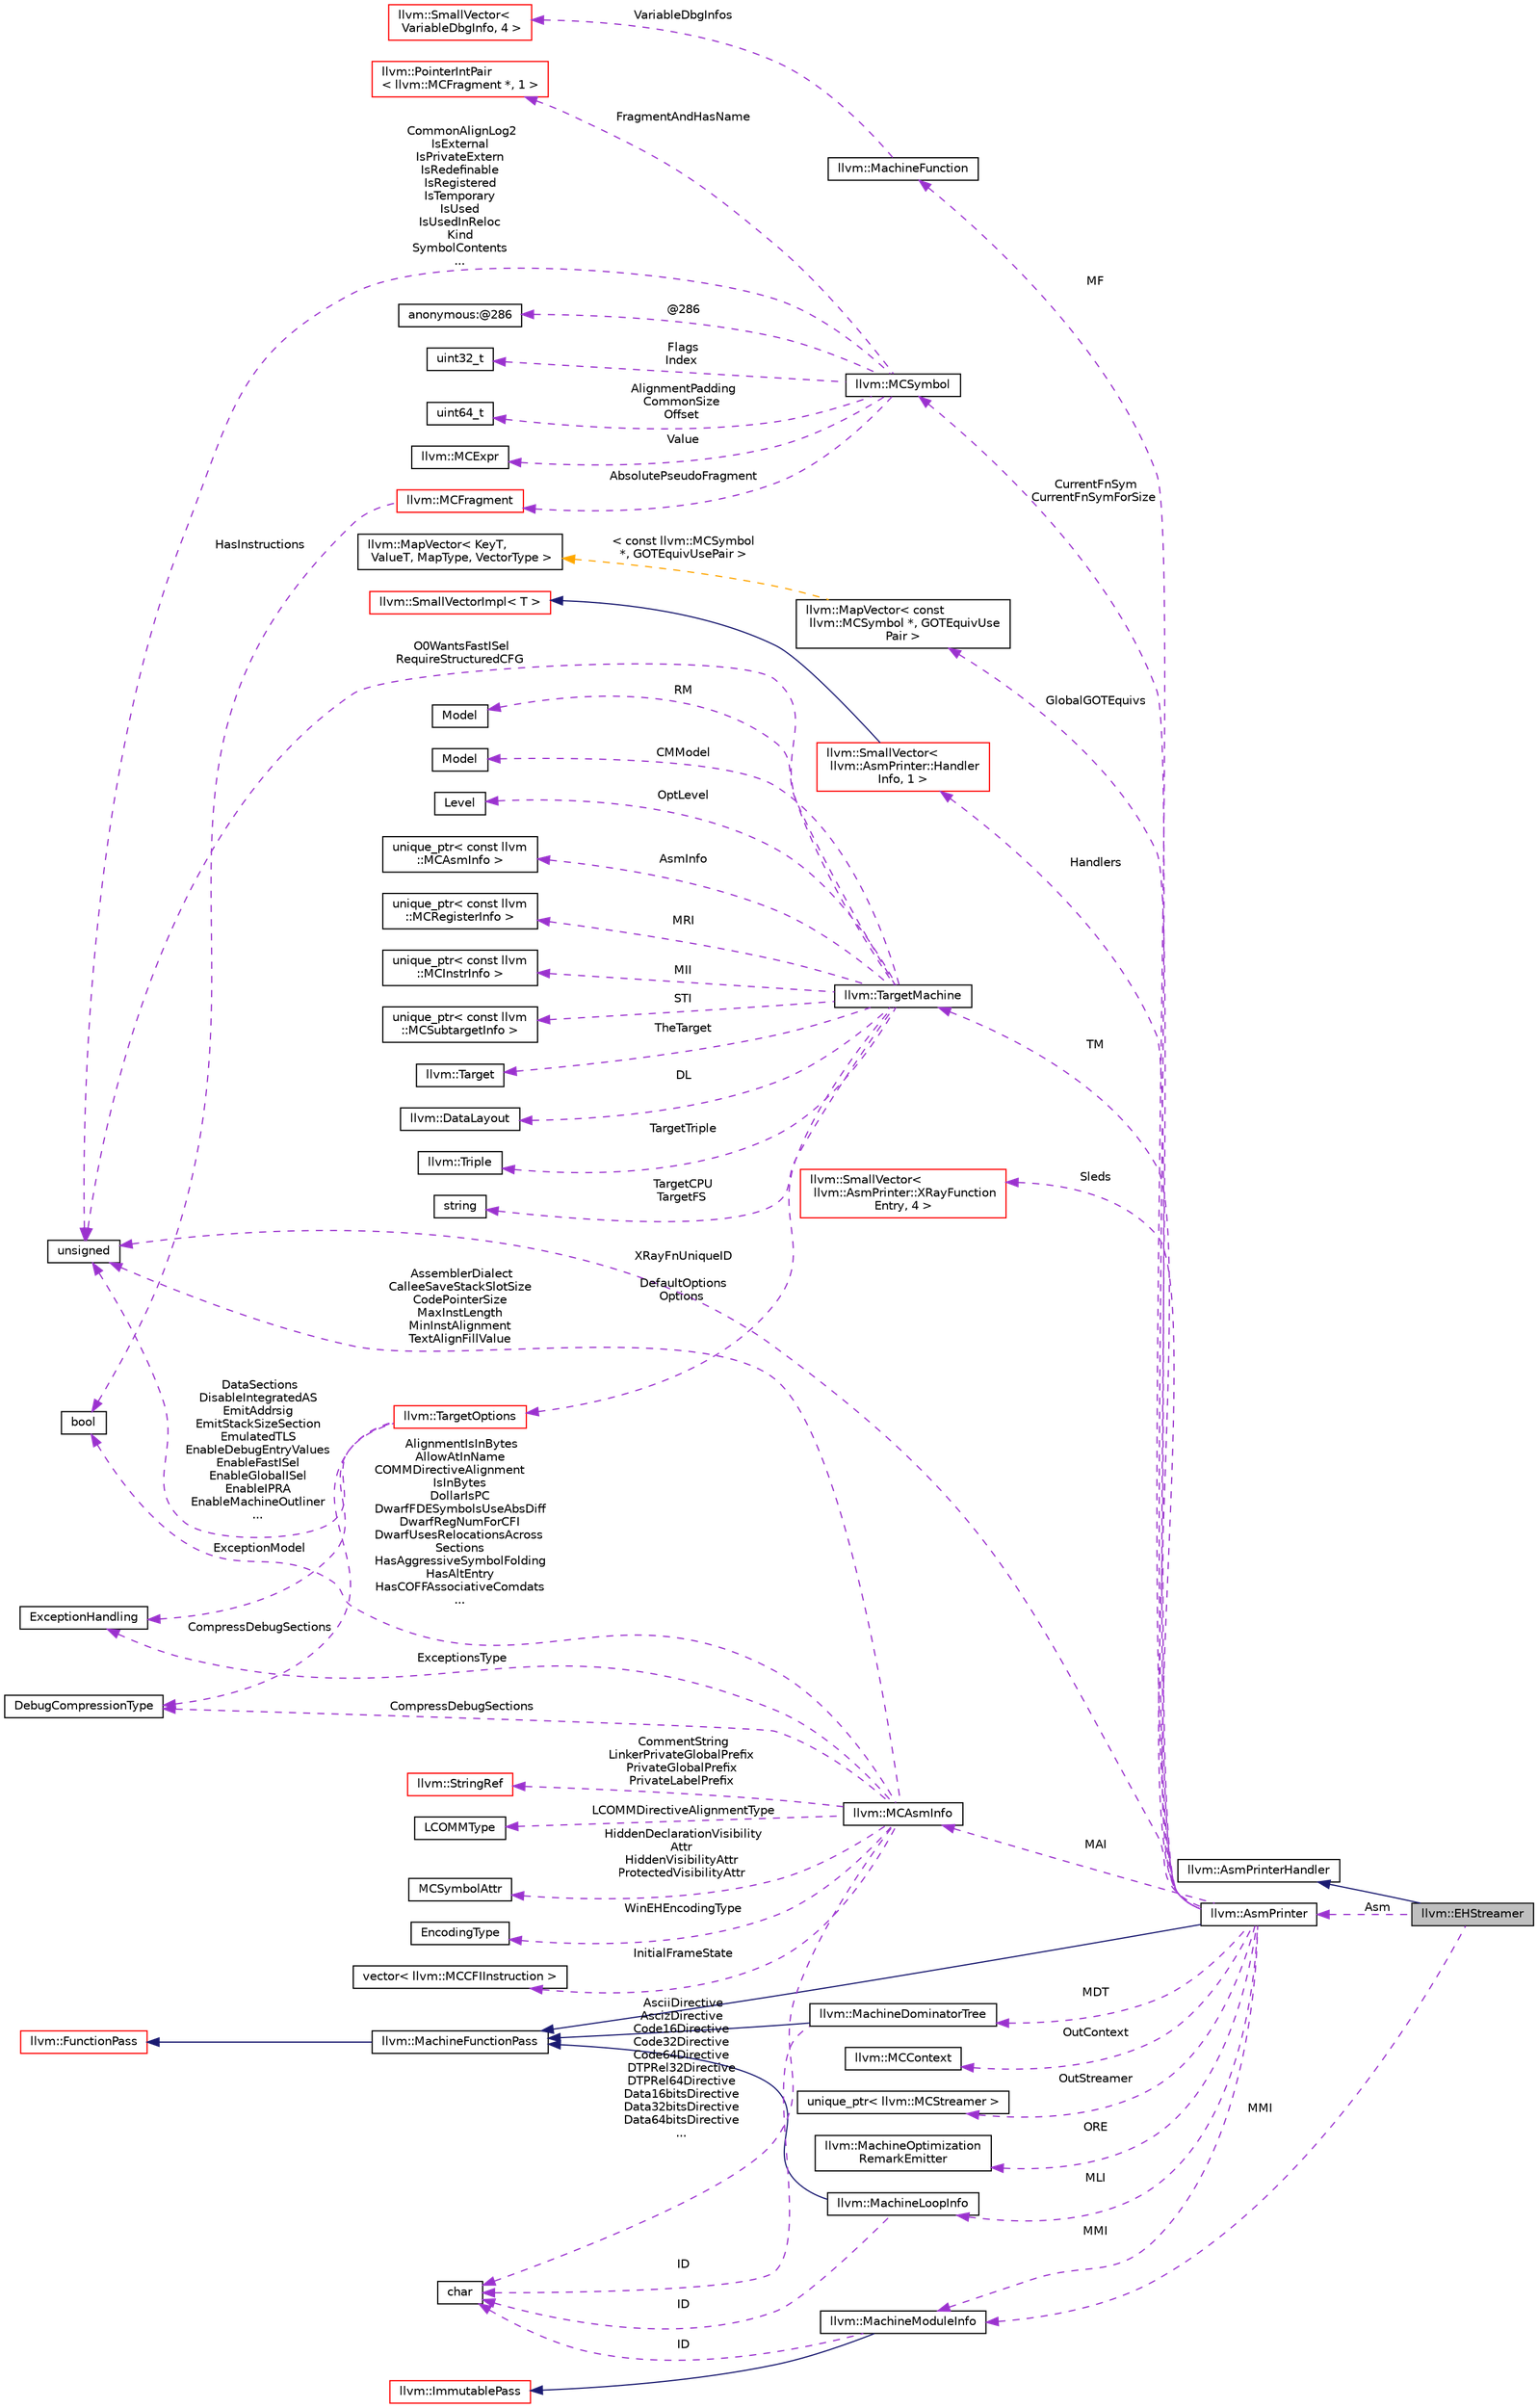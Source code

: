 digraph "llvm::EHStreamer"
{
 // LATEX_PDF_SIZE
  bgcolor="transparent";
  edge [fontname="Helvetica",fontsize="10",labelfontname="Helvetica",labelfontsize="10"];
  node [fontname="Helvetica",fontsize="10",shape="box"];
  rankdir="LR";
  Node1 [label="llvm::EHStreamer",height=0.2,width=0.4,color="black", fillcolor="grey75", style="filled", fontcolor="black",tooltip="Emits exception handling directives."];
  Node2 -> Node1 [dir="back",color="midnightblue",fontsize="10",style="solid",fontname="Helvetica"];
  Node2 [label="llvm::AsmPrinterHandler",height=0.2,width=0.4,color="black",URL="$classllvm_1_1AsmPrinterHandler.html",tooltip="Collects and handles AsmPrinter objects required to build debug or EH information."];
  Node3 -> Node1 [dir="back",color="darkorchid3",fontsize="10",style="dashed",label=" Asm" ,fontname="Helvetica"];
  Node3 [label="llvm::AsmPrinter",height=0.2,width=0.4,color="black",URL="$classllvm_1_1AsmPrinter.html",tooltip="This class is intended to be used as a driving class for all asm writers."];
  Node4 -> Node3 [dir="back",color="midnightblue",fontsize="10",style="solid",fontname="Helvetica"];
  Node4 [label="llvm::MachineFunctionPass",height=0.2,width=0.4,color="black",URL="$classllvm_1_1MachineFunctionPass.html",tooltip="MachineFunctionPass - This class adapts the FunctionPass interface to allow convenient creation of pa..."];
  Node5 -> Node4 [dir="back",color="midnightblue",fontsize="10",style="solid",fontname="Helvetica"];
  Node5 [label="llvm::FunctionPass",height=0.2,width=0.4,color="red",URL="$classllvm_1_1FunctionPass.html",tooltip="FunctionPass class - This class is used to implement most global optimizations."];
  Node7 -> Node3 [dir="back",color="darkorchid3",fontsize="10",style="dashed",label=" TM" ,fontname="Helvetica"];
  Node7 [label="llvm::TargetMachine",height=0.2,width=0.4,color="black",URL="$classllvm_1_1TargetMachine.html",tooltip="Primary interface to the complete machine description for the target machine."];
  Node8 -> Node7 [dir="back",color="darkorchid3",fontsize="10",style="dashed",label=" TheTarget" ,fontname="Helvetica"];
  Node8 [label="llvm::Target",height=0.2,width=0.4,color="black",URL="$classllvm_1_1Target.html",tooltip="Target - Wrapper for Target specific information."];
  Node9 -> Node7 [dir="back",color="darkorchid3",fontsize="10",style="dashed",label=" DL" ,fontname="Helvetica"];
  Node9 [label="llvm::DataLayout",height=0.2,width=0.4,color="black",URL="$classllvm_1_1DataLayout.html",tooltip="A parsed version of the target data layout string in and methods for querying it."];
  Node10 -> Node7 [dir="back",color="darkorchid3",fontsize="10",style="dashed",label=" TargetTriple" ,fontname="Helvetica"];
  Node10 [label="llvm::Triple",height=0.2,width=0.4,color="black",URL="$classllvm_1_1Triple.html",tooltip="Triple - Helper class for working with autoconf configuration names."];
  Node11 -> Node7 [dir="back",color="darkorchid3",fontsize="10",style="dashed",label=" TargetCPU\nTargetFS" ,fontname="Helvetica"];
  Node11 [label="string",height=0.2,width=0.4,color="black",tooltip=" "];
  Node12 -> Node7 [dir="back",color="darkorchid3",fontsize="10",style="dashed",label=" RM" ,fontname="Helvetica"];
  Node12 [label="Model",height=0.2,width=0.4,color="black",tooltip=" "];
  Node13 -> Node7 [dir="back",color="darkorchid3",fontsize="10",style="dashed",label=" CMModel" ,fontname="Helvetica"];
  Node13 [label="Model",height=0.2,width=0.4,color="black",tooltip=" "];
  Node14 -> Node7 [dir="back",color="darkorchid3",fontsize="10",style="dashed",label=" OptLevel" ,fontname="Helvetica"];
  Node14 [label="Level",height=0.2,width=0.4,color="black",tooltip=" "];
  Node15 -> Node7 [dir="back",color="darkorchid3",fontsize="10",style="dashed",label=" AsmInfo" ,fontname="Helvetica"];
  Node15 [label="unique_ptr\< const llvm\l::MCAsmInfo \>",height=0.2,width=0.4,color="black",tooltip=" "];
  Node16 -> Node7 [dir="back",color="darkorchid3",fontsize="10",style="dashed",label=" MRI" ,fontname="Helvetica"];
  Node16 [label="unique_ptr\< const llvm\l::MCRegisterInfo \>",height=0.2,width=0.4,color="black",tooltip=" "];
  Node17 -> Node7 [dir="back",color="darkorchid3",fontsize="10",style="dashed",label=" MII" ,fontname="Helvetica"];
  Node17 [label="unique_ptr\< const llvm\l::MCInstrInfo \>",height=0.2,width=0.4,color="black",tooltip=" "];
  Node18 -> Node7 [dir="back",color="darkorchid3",fontsize="10",style="dashed",label=" STI" ,fontname="Helvetica"];
  Node18 [label="unique_ptr\< const llvm\l::MCSubtargetInfo \>",height=0.2,width=0.4,color="black",tooltip=" "];
  Node19 -> Node7 [dir="back",color="darkorchid3",fontsize="10",style="dashed",label=" O0WantsFastISel\nRequireStructuredCFG" ,fontname="Helvetica"];
  Node19 [label="unsigned",height=0.2,width=0.4,color="black",URL="$classunsigned.html",tooltip=" "];
  Node20 -> Node7 [dir="back",color="darkorchid3",fontsize="10",style="dashed",label=" DefaultOptions\nOptions" ,fontname="Helvetica"];
  Node20 [label="llvm::TargetOptions",height=0.2,width=0.4,color="red",URL="$classllvm_1_1TargetOptions.html",tooltip=" "];
  Node19 -> Node20 [dir="back",color="darkorchid3",fontsize="10",style="dashed",label=" DataSections\nDisableIntegratedAS\nEmitAddrsig\nEmitStackSizeSection\nEmulatedTLS\nEnableDebugEntryValues\nEnableFastISel\nEnableGlobalISel\nEnableIPRA\nEnableMachineOutliner\n..." ,fontname="Helvetica"];
  Node22 -> Node20 [dir="back",color="darkorchid3",fontsize="10",style="dashed",label=" CompressDebugSections" ,fontname="Helvetica"];
  Node22 [label="DebugCompressionType",height=0.2,width=0.4,color="black",tooltip=" "];
  Node29 -> Node20 [dir="back",color="darkorchid3",fontsize="10",style="dashed",label=" ExceptionModel" ,fontname="Helvetica"];
  Node29 [label="ExceptionHandling",height=0.2,width=0.4,color="black",tooltip=" "];
  Node34 -> Node3 [dir="back",color="darkorchid3",fontsize="10",style="dashed",label=" MAI" ,fontname="Helvetica"];
  Node34 [label="llvm::MCAsmInfo",height=0.2,width=0.4,color="black",URL="$classllvm_1_1MCAsmInfo.html",tooltip="This class is intended to be used as a base class for asm properties and features specific to the tar..."];
  Node19 -> Node34 [dir="back",color="darkorchid3",fontsize="10",style="dashed",label=" AssemblerDialect\nCalleeSaveStackSlotSize\nCodePointerSize\nMaxInstLength\nMinInstAlignment\nTextAlignFillValue" ,fontname="Helvetica"];
  Node31 -> Node34 [dir="back",color="darkorchid3",fontsize="10",style="dashed",label=" AlignmentIsInBytes\nAllowAtInName\nCOMMDirectiveAlignment\lIsInBytes\nDollarIsPC\nDwarfFDESymbolsUseAbsDiff\nDwarfRegNumForCFI\nDwarfUsesRelocationsAcross\lSections\nHasAggressiveSymbolFolding\nHasAltEntry\nHasCOFFAssociativeComdats\n..." ,fontname="Helvetica"];
  Node31 [label="bool",height=0.2,width=0.4,color="black",URL="$classbool.html",tooltip=" "];
  Node35 -> Node34 [dir="back",color="darkorchid3",fontsize="10",style="dashed",label=" AsciiDirective\nAscizDirective\nCode16Directive\nCode32Directive\nCode64Directive\nDTPRel32Directive\nDTPRel64Directive\nData16bitsDirective\nData32bitsDirective\nData64bitsDirective\n..." ,fontname="Helvetica"];
  Node35 [label="char",height=0.2,width=0.4,color="black",URL="$classchar.html",tooltip=" "];
  Node36 -> Node34 [dir="back",color="darkorchid3",fontsize="10",style="dashed",label=" CommentString\nLinkerPrivateGlobalPrefix\nPrivateGlobalPrefix\nPrivateLabelPrefix" ,fontname="Helvetica"];
  Node36 [label="llvm::StringRef",height=0.2,width=0.4,color="red",URL="$classllvm_1_1StringRef.html",tooltip="StringRef - Represent a constant reference to a string, i.e."];
  Node38 -> Node34 [dir="back",color="darkorchid3",fontsize="10",style="dashed",label=" LCOMMDirectiveAlignmentType" ,fontname="Helvetica"];
  Node38 [label="LCOMMType",height=0.2,width=0.4,color="black",tooltip=" "];
  Node39 -> Node34 [dir="back",color="darkorchid3",fontsize="10",style="dashed",label=" HiddenDeclarationVisibility\lAttr\nHiddenVisibilityAttr\nProtectedVisibilityAttr" ,fontname="Helvetica"];
  Node39 [label="MCSymbolAttr",height=0.2,width=0.4,color="black",tooltip=" "];
  Node29 -> Node34 [dir="back",color="darkorchid3",fontsize="10",style="dashed",label=" ExceptionsType" ,fontname="Helvetica"];
  Node40 -> Node34 [dir="back",color="darkorchid3",fontsize="10",style="dashed",label=" WinEHEncodingType" ,fontname="Helvetica"];
  Node40 [label="EncodingType",height=0.2,width=0.4,color="black",tooltip=" "];
  Node41 -> Node34 [dir="back",color="darkorchid3",fontsize="10",style="dashed",label=" InitialFrameState" ,fontname="Helvetica"];
  Node41 [label="vector\< llvm::MCCFIInstruction \>",height=0.2,width=0.4,color="black",tooltip=" "];
  Node22 -> Node34 [dir="back",color="darkorchid3",fontsize="10",style="dashed",label=" CompressDebugSections" ,fontname="Helvetica"];
  Node42 -> Node3 [dir="back",color="darkorchid3",fontsize="10",style="dashed",label=" OutContext" ,fontname="Helvetica"];
  Node42 [label="llvm::MCContext",height=0.2,width=0.4,color="black",URL="$classllvm_1_1MCContext.html",tooltip="Context object for machine code objects."];
  Node43 -> Node3 [dir="back",color="darkorchid3",fontsize="10",style="dashed",label=" OutStreamer" ,fontname="Helvetica"];
  Node43 [label="unique_ptr\< llvm::MCStreamer \>",height=0.2,width=0.4,color="black",tooltip=" "];
  Node44 -> Node3 [dir="back",color="darkorchid3",fontsize="10",style="dashed",label=" MF" ,fontname="Helvetica"];
  Node44 [label="llvm::MachineFunction",height=0.2,width=0.4,color="black",URL="$classllvm_1_1MachineFunction.html",tooltip=" "];
  Node45 -> Node44 [dir="back",color="darkorchid3",fontsize="10",style="dashed",label=" VariableDbgInfos" ,fontname="Helvetica"];
  Node45 [label="llvm::SmallVector\<\l VariableDbgInfo, 4 \>",height=0.2,width=0.4,color="red",URL="$classllvm_1_1SmallVector.html",tooltip=" "];
  Node59 -> Node3 [dir="back",color="darkorchid3",fontsize="10",style="dashed",label=" MMI" ,fontname="Helvetica"];
  Node59 [label="llvm::MachineModuleInfo",height=0.2,width=0.4,color="black",URL="$classllvm_1_1MachineModuleInfo.html",tooltip="This class contains meta information specific to a module."];
  Node60 -> Node59 [dir="back",color="midnightblue",fontsize="10",style="solid",fontname="Helvetica"];
  Node60 [label="llvm::ImmutablePass",height=0.2,width=0.4,color="red",URL="$classllvm_1_1ImmutablePass.html",tooltip="ImmutablePass class - This class is used to provide information that does not need to be run."];
  Node35 -> Node59 [dir="back",color="darkorchid3",fontsize="10",style="dashed",label=" ID" ,fontname="Helvetica"];
  Node62 -> Node3 [dir="back",color="darkorchid3",fontsize="10",style="dashed",label=" MDT" ,fontname="Helvetica"];
  Node62 [label="llvm::MachineDominatorTree",height=0.2,width=0.4,color="black",URL="$classllvm_1_1MachineDominatorTree.html",tooltip="DominatorTree Class - Concrete subclass of DominatorTreeBase that is used to compute a normal dominat..."];
  Node4 -> Node62 [dir="back",color="midnightblue",fontsize="10",style="solid",fontname="Helvetica"];
  Node35 -> Node62 [dir="back",color="darkorchid3",fontsize="10",style="dashed",label=" ID" ,fontname="Helvetica"];
  Node63 -> Node3 [dir="back",color="darkorchid3",fontsize="10",style="dashed",label=" MLI" ,fontname="Helvetica"];
  Node63 [label="llvm::MachineLoopInfo",height=0.2,width=0.4,color="black",URL="$classllvm_1_1MachineLoopInfo.html",tooltip=" "];
  Node4 -> Node63 [dir="back",color="midnightblue",fontsize="10",style="solid",fontname="Helvetica"];
  Node35 -> Node63 [dir="back",color="darkorchid3",fontsize="10",style="dashed",label=" ID" ,fontname="Helvetica"];
  Node64 -> Node3 [dir="back",color="darkorchid3",fontsize="10",style="dashed",label=" ORE" ,fontname="Helvetica"];
  Node64 [label="llvm::MachineOptimization\lRemarkEmitter",height=0.2,width=0.4,color="black",URL="$classllvm_1_1MachineOptimizationRemarkEmitter.html",tooltip="The optimization diagnostic interface."];
  Node65 -> Node3 [dir="back",color="darkorchid3",fontsize="10",style="dashed",label=" CurrentFnSym\nCurrentFnSymForSize" ,fontname="Helvetica"];
  Node65 [label="llvm::MCSymbol",height=0.2,width=0.4,color="black",URL="$classllvm_1_1MCSymbol.html",tooltip="MCSymbol - Instances of this class represent a symbol name in the MC file, and MCSymbols are created ..."];
  Node66 -> Node65 [dir="back",color="darkorchid3",fontsize="10",style="dashed",label=" AbsolutePseudoFragment" ,fontname="Helvetica"];
  Node66 [label="llvm::MCFragment",height=0.2,width=0.4,color="red",URL="$classllvm_1_1MCFragment.html",tooltip=" "];
  Node31 -> Node66 [dir="back",color="darkorchid3",fontsize="10",style="dashed",label=" HasInstructions" ,fontname="Helvetica"];
  Node76 -> Node65 [dir="back",color="darkorchid3",fontsize="10",style="dashed",label=" FragmentAndHasName" ,fontname="Helvetica"];
  Node76 [label="llvm::PointerIntPair\l\< llvm::MCFragment *, 1 \>",height=0.2,width=0.4,color="red",URL="$classllvm_1_1PointerIntPair.html",tooltip=" "];
  Node19 -> Node65 [dir="back",color="darkorchid3",fontsize="10",style="dashed",label=" CommonAlignLog2\nIsExternal\nIsPrivateExtern\nIsRedefinable\nIsRegistered\nIsTemporary\nIsUsed\nIsUsedInReloc\nKind\nSymbolContents\n..." ,fontname="Helvetica"];
  Node78 -> Node65 [dir="back",color="darkorchid3",fontsize="10",style="dashed",label=" Flags\nIndex" ,fontname="Helvetica"];
  Node78 [label="uint32_t",height=0.2,width=0.4,color="black",URL="$classuint32__t.html",tooltip=" "];
  Node79 -> Node65 [dir="back",color="darkorchid3",fontsize="10",style="dashed",label=" AlignmentPadding\nCommonSize\nOffset" ,fontname="Helvetica"];
  Node79 [label="uint64_t",height=0.2,width=0.4,color="black",tooltip=" "];
  Node80 -> Node65 [dir="back",color="darkorchid3",fontsize="10",style="dashed",label=" Value" ,fontname="Helvetica"];
  Node80 [label="llvm::MCExpr",height=0.2,width=0.4,color="black",URL="$classllvm_1_1MCExpr.html",tooltip="Base class for the full range of assembler expressions which are needed for parsing."];
  Node81 -> Node65 [dir="back",color="darkorchid3",fontsize="10",style="dashed",label=" @286" ,fontname="Helvetica"];
  Node81 [label="anonymous:@286",height=0.2,width=0.4,color="black",tooltip=" "];
  Node82 -> Node3 [dir="back",color="darkorchid3",fontsize="10",style="dashed",label=" GlobalGOTEquivs" ,fontname="Helvetica"];
  Node82 [label="llvm::MapVector\< const\l llvm::MCSymbol *, GOTEquivUse\lPair \>",height=0.2,width=0.4,color="black",URL="$classllvm_1_1MapVector.html",tooltip=" "];
  Node83 -> Node82 [dir="back",color="orange",fontsize="10",style="dashed",label=" \< const llvm::MCSymbol\l *, GOTEquivUsePair \>" ,fontname="Helvetica"];
  Node83 [label="llvm::MapVector\< KeyT,\l ValueT, MapType, VectorType \>",height=0.2,width=0.4,color="black",URL="$classllvm_1_1MapVector.html",tooltip="This class implements a map that also provides access to all stored values in a deterministic order."];
  Node84 -> Node3 [dir="back",color="darkorchid3",fontsize="10",style="dashed",label=" Handlers" ,fontname="Helvetica"];
  Node84 [label="llvm::SmallVector\<\l llvm::AsmPrinter::Handler\lInfo, 1 \>",height=0.2,width=0.4,color="red",URL="$classllvm_1_1SmallVector.html",tooltip=" "];
  Node85 -> Node84 [dir="back",color="midnightblue",fontsize="10",style="solid",fontname="Helvetica"];
  Node85 [label="llvm::SmallVectorImpl\< T \>",height=0.2,width=0.4,color="red",URL="$classllvm_1_1SmallVectorImpl.html",tooltip="This class consists of common code factored out of the SmallVector class to reduce code duplication b..."];
  Node87 -> Node3 [dir="back",color="darkorchid3",fontsize="10",style="dashed",label=" Sleds" ,fontname="Helvetica"];
  Node87 [label="llvm::SmallVector\<\l llvm::AsmPrinter::XRayFunction\lEntry, 4 \>",height=0.2,width=0.4,color="red",URL="$classllvm_1_1SmallVector.html",tooltip=" "];
  Node19 -> Node3 [dir="back",color="darkorchid3",fontsize="10",style="dashed",label=" XRayFnUniqueID" ,fontname="Helvetica"];
  Node59 -> Node1 [dir="back",color="darkorchid3",fontsize="10",style="dashed",label=" MMI" ,fontname="Helvetica"];
}

